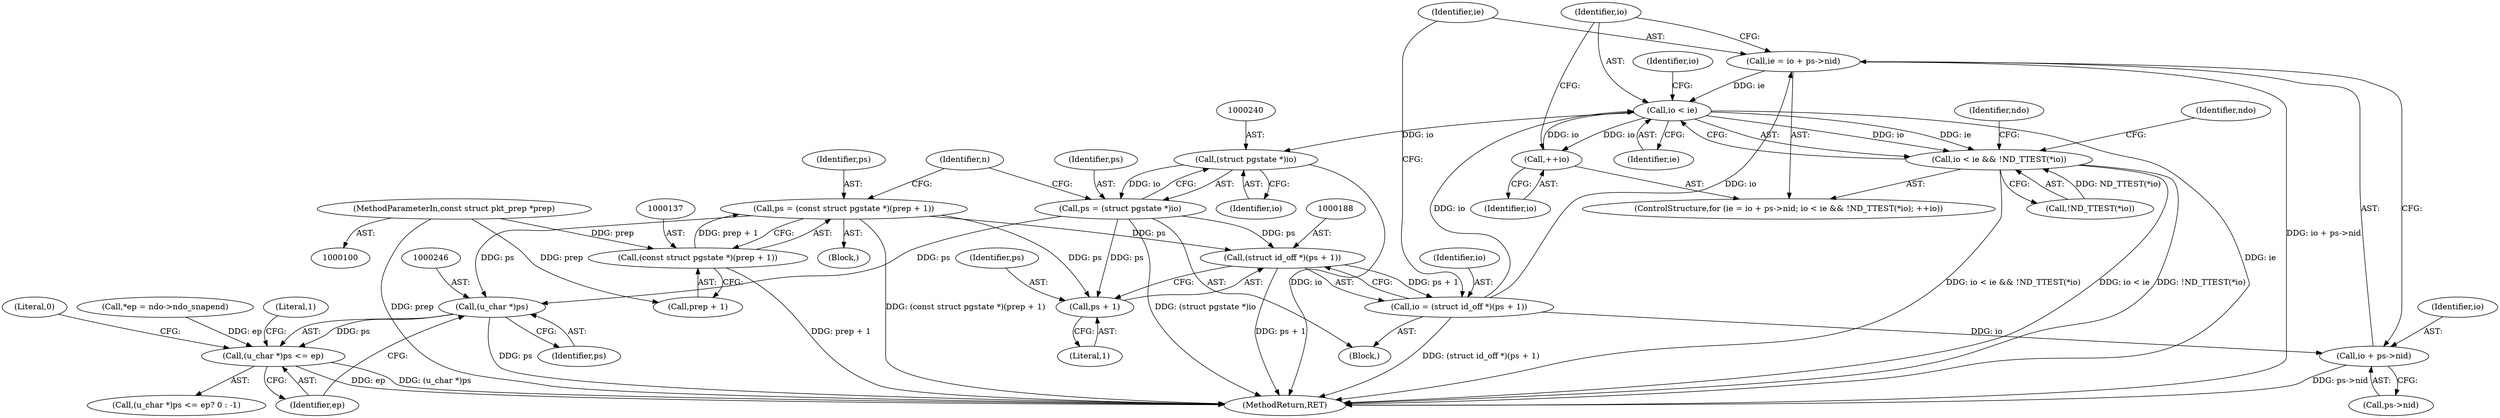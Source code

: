 digraph "1_tcpdump_3ed82f4ed0095768529afc22b923c8f7171fff70_0@integer" {
"1000193" [label="(Call,ie = io + ps->nid)"];
"1000185" [label="(Call,io = (struct id_off *)(ps + 1))"];
"1000187" [label="(Call,(struct id_off *)(ps + 1))"];
"1000237" [label="(Call,ps = (struct pgstate *)io)"];
"1000239" [label="(Call,(struct pgstate *)io)"];
"1000201" [label="(Call,io < ie)"];
"1000208" [label="(Call,++io)"];
"1000193" [label="(Call,ie = io + ps->nid)"];
"1000134" [label="(Call,ps = (const struct pgstate *)(prep + 1))"];
"1000136" [label="(Call,(const struct pgstate *)(prep + 1))"];
"1000102" [label="(MethodParameterIn,const struct pkt_prep *prep)"];
"1000200" [label="(Call,io < ie && !ND_TTEST(*io))"];
"1000195" [label="(Call,io + ps->nid)"];
"1000189" [label="(Call,ps + 1)"];
"1000245" [label="(Call,(u_char *)ps)"];
"1000244" [label="(Call,(u_char *)ps <= ep)"];
"1000204" [label="(Call,!ND_TTEST(*io))"];
"1000238" [label="(Identifier,ps)"];
"1000252" [label="(MethodReturn,RET)"];
"1000102" [label="(MethodParameterIn,const struct pkt_prep *prep)"];
"1000151" [label="(Block,)"];
"1000201" [label="(Call,io < ie)"];
"1000193" [label="(Call,ie = io + ps->nid)"];
"1000202" [label="(Identifier,io)"];
"1000213" [label="(Identifier,ndo)"];
"1000208" [label="(Call,++io)"];
"1000197" [label="(Call,ps->nid)"];
"1000189" [label="(Call,ps + 1)"];
"1000241" [label="(Identifier,io)"];
"1000192" [label="(ControlStructure,for (ie = io + ps->nid; io < ie && !ND_TTEST(*io); ++io))"];
"1000195" [label="(Call,io + ps->nid)"];
"1000243" [label="(Call,(u_char *)ps <= ep? 0 : -1)"];
"1000194" [label="(Identifier,ie)"];
"1000186" [label="(Identifier,io)"];
"1000190" [label="(Identifier,ps)"];
"1000245" [label="(Call,(u_char *)ps)"];
"1000136" [label="(Call,(const struct pgstate *)(prep + 1))"];
"1000249" [label="(Literal,0)"];
"1000191" [label="(Literal,1)"];
"1000104" [label="(Block,)"];
"1000187" [label="(Call,(struct id_off *)(ps + 1))"];
"1000200" [label="(Call,io < ie && !ND_TTEST(*io))"];
"1000247" [label="(Identifier,ps)"];
"1000138" [label="(Call,prep + 1)"];
"1000237" [label="(Call,ps = (struct pgstate *)io)"];
"1000134" [label="(Call,ps = (const struct pgstate *)(prep + 1))"];
"1000209" [label="(Identifier,io)"];
"1000145" [label="(Identifier,n)"];
"1000108" [label="(Call,*ep = ndo->ndo_snapend)"];
"1000135" [label="(Identifier,ps)"];
"1000239" [label="(Call,(struct pgstate *)io)"];
"1000203" [label="(Identifier,ie)"];
"1000235" [label="(Identifier,ndo)"];
"1000196" [label="(Identifier,io)"];
"1000244" [label="(Call,(u_char *)ps <= ep)"];
"1000207" [label="(Identifier,io)"];
"1000251" [label="(Literal,1)"];
"1000185" [label="(Call,io = (struct id_off *)(ps + 1))"];
"1000248" [label="(Identifier,ep)"];
"1000193" -> "1000192"  [label="AST: "];
"1000193" -> "1000195"  [label="CFG: "];
"1000194" -> "1000193"  [label="AST: "];
"1000195" -> "1000193"  [label="AST: "];
"1000202" -> "1000193"  [label="CFG: "];
"1000193" -> "1000252"  [label="DDG: io + ps->nid"];
"1000185" -> "1000193"  [label="DDG: io"];
"1000193" -> "1000201"  [label="DDG: ie"];
"1000185" -> "1000151"  [label="AST: "];
"1000185" -> "1000187"  [label="CFG: "];
"1000186" -> "1000185"  [label="AST: "];
"1000187" -> "1000185"  [label="AST: "];
"1000194" -> "1000185"  [label="CFG: "];
"1000185" -> "1000252"  [label="DDG: (struct id_off *)(ps + 1)"];
"1000187" -> "1000185"  [label="DDG: ps + 1"];
"1000185" -> "1000195"  [label="DDG: io"];
"1000185" -> "1000201"  [label="DDG: io"];
"1000187" -> "1000189"  [label="CFG: "];
"1000188" -> "1000187"  [label="AST: "];
"1000189" -> "1000187"  [label="AST: "];
"1000187" -> "1000252"  [label="DDG: ps + 1"];
"1000237" -> "1000187"  [label="DDG: ps"];
"1000134" -> "1000187"  [label="DDG: ps"];
"1000237" -> "1000151"  [label="AST: "];
"1000237" -> "1000239"  [label="CFG: "];
"1000238" -> "1000237"  [label="AST: "];
"1000239" -> "1000237"  [label="AST: "];
"1000145" -> "1000237"  [label="CFG: "];
"1000237" -> "1000252"  [label="DDG: (struct pgstate *)io"];
"1000237" -> "1000189"  [label="DDG: ps"];
"1000239" -> "1000237"  [label="DDG: io"];
"1000237" -> "1000245"  [label="DDG: ps"];
"1000239" -> "1000241"  [label="CFG: "];
"1000240" -> "1000239"  [label="AST: "];
"1000241" -> "1000239"  [label="AST: "];
"1000239" -> "1000252"  [label="DDG: io"];
"1000201" -> "1000239"  [label="DDG: io"];
"1000201" -> "1000200"  [label="AST: "];
"1000201" -> "1000203"  [label="CFG: "];
"1000202" -> "1000201"  [label="AST: "];
"1000203" -> "1000201"  [label="AST: "];
"1000207" -> "1000201"  [label="CFG: "];
"1000200" -> "1000201"  [label="CFG: "];
"1000201" -> "1000252"  [label="DDG: ie"];
"1000201" -> "1000200"  [label="DDG: io"];
"1000201" -> "1000200"  [label="DDG: ie"];
"1000208" -> "1000201"  [label="DDG: io"];
"1000201" -> "1000208"  [label="DDG: io"];
"1000208" -> "1000192"  [label="AST: "];
"1000208" -> "1000209"  [label="CFG: "];
"1000209" -> "1000208"  [label="AST: "];
"1000202" -> "1000208"  [label="CFG: "];
"1000134" -> "1000104"  [label="AST: "];
"1000134" -> "1000136"  [label="CFG: "];
"1000135" -> "1000134"  [label="AST: "];
"1000136" -> "1000134"  [label="AST: "];
"1000145" -> "1000134"  [label="CFG: "];
"1000134" -> "1000252"  [label="DDG: (const struct pgstate *)(prep + 1)"];
"1000136" -> "1000134"  [label="DDG: prep + 1"];
"1000134" -> "1000189"  [label="DDG: ps"];
"1000134" -> "1000245"  [label="DDG: ps"];
"1000136" -> "1000138"  [label="CFG: "];
"1000137" -> "1000136"  [label="AST: "];
"1000138" -> "1000136"  [label="AST: "];
"1000136" -> "1000252"  [label="DDG: prep + 1"];
"1000102" -> "1000136"  [label="DDG: prep"];
"1000102" -> "1000100"  [label="AST: "];
"1000102" -> "1000252"  [label="DDG: prep"];
"1000102" -> "1000138"  [label="DDG: prep"];
"1000200" -> "1000192"  [label="AST: "];
"1000200" -> "1000204"  [label="CFG: "];
"1000204" -> "1000200"  [label="AST: "];
"1000213" -> "1000200"  [label="CFG: "];
"1000235" -> "1000200"  [label="CFG: "];
"1000200" -> "1000252"  [label="DDG: io < ie && !ND_TTEST(*io)"];
"1000200" -> "1000252"  [label="DDG: io < ie"];
"1000200" -> "1000252"  [label="DDG: !ND_TTEST(*io)"];
"1000204" -> "1000200"  [label="DDG: ND_TTEST(*io)"];
"1000195" -> "1000197"  [label="CFG: "];
"1000196" -> "1000195"  [label="AST: "];
"1000197" -> "1000195"  [label="AST: "];
"1000195" -> "1000252"  [label="DDG: ps->nid"];
"1000189" -> "1000191"  [label="CFG: "];
"1000190" -> "1000189"  [label="AST: "];
"1000191" -> "1000189"  [label="AST: "];
"1000245" -> "1000244"  [label="AST: "];
"1000245" -> "1000247"  [label="CFG: "];
"1000246" -> "1000245"  [label="AST: "];
"1000247" -> "1000245"  [label="AST: "];
"1000248" -> "1000245"  [label="CFG: "];
"1000245" -> "1000252"  [label="DDG: ps"];
"1000245" -> "1000244"  [label="DDG: ps"];
"1000244" -> "1000243"  [label="AST: "];
"1000244" -> "1000248"  [label="CFG: "];
"1000248" -> "1000244"  [label="AST: "];
"1000249" -> "1000244"  [label="CFG: "];
"1000251" -> "1000244"  [label="CFG: "];
"1000244" -> "1000252"  [label="DDG: ep"];
"1000244" -> "1000252"  [label="DDG: (u_char *)ps"];
"1000108" -> "1000244"  [label="DDG: ep"];
}
